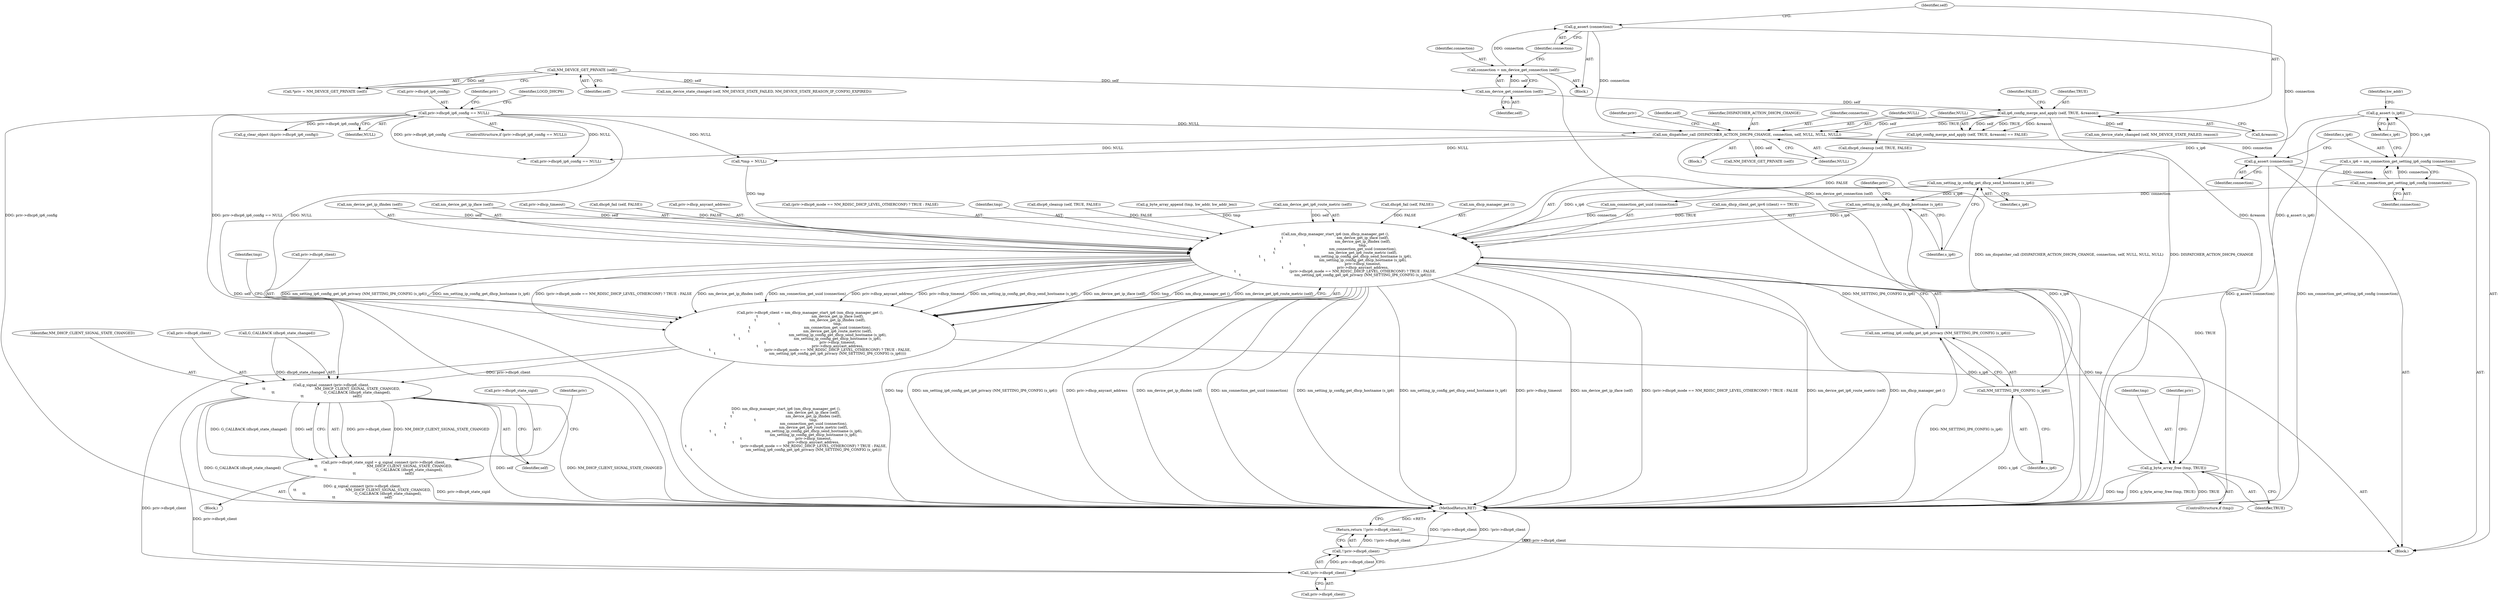 digraph "0_NetworkManager_d5fc88e573fa58b93034b04d35a2454f5d28cad9@API" {
"1006538" [label="(Call,g_assert (s_ip6))"];
"1006534" [label="(Call,s_ip6 = nm_connection_get_setting_ip6_config (connection))"];
"1006536" [label="(Call,nm_connection_get_setting_ip6_config (connection))"];
"1006532" [label="(Call,g_assert (connection))"];
"1006268" [label="(Call,g_assert (connection))"];
"1006264" [label="(Call,connection = nm_device_get_connection (self))"];
"1006266" [label="(Call,nm_device_get_connection (self))"];
"1006238" [label="(Call,NM_DEVICE_GET_PRIVATE (self))"];
"1006288" [label="(Call,nm_dispatcher_call (DISPATCHER_ACTION_DHCP6_CHANGE, connection, self, NULL, NULL, NULL))"];
"1006272" [label="(Call,ip6_config_merge_and_apply (self, TRUE, &reason))"];
"1006246" [label="(Call,priv->dhcp6_ip6_config == NULL)"];
"1006573" [label="(Call,nm_setting_ip_config_get_dhcp_send_hostname (s_ip6))"];
"1006562" [label="(Call,nm_dhcp_manager_start_ip6 (nm_dhcp_manager_get (),\n\t                                                nm_device_get_ip_iface (self),\n\t                                                nm_device_get_ip_ifindex (self),\n\t                                                tmp,\n\t                                                nm_connection_get_uuid (connection),\n\t                                                nm_device_get_ip6_route_metric (self),\n\t                                                nm_setting_ip_config_get_dhcp_send_hostname (s_ip6),\n\t                                                nm_setting_ip_config_get_dhcp_hostname (s_ip6),\n\t                                                priv->dhcp_timeout,\n\t                                                priv->dhcp_anycast_address,\n\t                                                (priv->dhcp6_mode == NM_RDISC_DHCP_LEVEL_OTHERCONF) ? TRUE : FALSE,\n\t                                                nm_setting_ip6_config_get_ip6_privacy (NM_SETTING_IP6_CONFIG (s_ip6))))"];
"1006558" [label="(Call,priv->dhcp6_client = nm_dhcp_manager_start_ip6 (nm_dhcp_manager_get (),\n\t                                                nm_device_get_ip_iface (self),\n\t                                                nm_device_get_ip_ifindex (self),\n\t                                                tmp,\n\t                                                nm_connection_get_uuid (connection),\n\t                                                nm_device_get_ip6_route_metric (self),\n\t                                                nm_setting_ip_config_get_dhcp_send_hostname (s_ip6),\n\t                                                nm_setting_ip_config_get_dhcp_hostname (s_ip6),\n\t                                                priv->dhcp_timeout,\n\t                                                priv->dhcp_anycast_address,\n\t                                                (priv->dhcp6_mode == NM_RDISC_DHCP_LEVEL_OTHERCONF) ? TRUE : FALSE,\n\t                                                nm_setting_ip6_config_get_ip6_privacy (NM_SETTING_IP6_CONFIG (s_ip6))))"];
"1006608" [label="(Call,g_signal_connect (priv->dhcp6_client,\n\t\t                                            NM_DHCP_CLIENT_SIGNAL_STATE_CHANGED,\n\t\t                                            G_CALLBACK (dhcp6_state_changed),\n\t\t                                            self))"];
"1006604" [label="(Call,priv->dhcp6_state_sigid = g_signal_connect (priv->dhcp6_client,\n\t\t                                            NM_DHCP_CLIENT_SIGNAL_STATE_CHANGED,\n\t\t                                            G_CALLBACK (dhcp6_state_changed),\n\t\t                                            self))"];
"1006618" [label="(Call,!priv->dhcp6_client)"];
"1006617" [label="(Call,!!priv->dhcp6_client)"];
"1006616" [label="(Return,return !!priv->dhcp6_client;)"];
"1006596" [label="(Call,g_byte_array_free (tmp, TRUE))"];
"1006575" [label="(Call,nm_setting_ip_config_get_dhcp_hostname (s_ip6))"];
"1006592" [label="(Call,NM_SETTING_IP6_CONFIG (s_ip6))"];
"1006591" [label="(Call,nm_setting_ip6_config_get_ip6_privacy (NM_SETTING_IP6_CONFIG (s_ip6)))"];
"1006289" [label="(Identifier,DISPATCHER_ACTION_DHCP6_CHANGE)"];
"1006510" [label="(Call,dhcp6_fail (self, FALSE))"];
"1006563" [label="(Call,nm_dhcp_manager_get ())"];
"1006566" [label="(Call,nm_device_get_ip_ifindex (self))"];
"1006612" [label="(Identifier,NM_DHCP_CLIENT_SIGNAL_STATE_CHANGED)"];
"1006277" [label="(Identifier,FALSE)"];
"1006603" [label="(Block,)"];
"1006592" [label="(Call,NM_SETTING_IP6_CONFIG (s_ip6))"];
"1006608" [label="(Call,g_signal_connect (priv->dhcp6_client,\n\t\t                                            NM_DHCP_CLIENT_SIGNAL_STATE_CHANGED,\n\t\t                                            G_CALLBACK (dhcp6_state_changed),\n\t\t                                            self))"];
"1006619" [label="(Call,priv->dhcp6_client)"];
"1006288" [label="(Call,nm_dispatcher_call (DISPATCHER_ACTION_DHCP6_CHANGE, connection, self, NULL, NULL, NULL))"];
"1006564" [label="(Call,nm_device_get_ip_iface (self))"];
"1006596" [label="(Call,g_byte_array_free (tmp, TRUE))"];
"1006615" [label="(Identifier,self)"];
"1006578" [label="(Identifier,priv)"];
"1006301" [label="(Call,dhcp6_cleanup (self, TRUE, FALSE))"];
"1006573" [label="(Call,nm_setting_ip_config_get_dhcp_send_hostname (s_ip6))"];
"1006253" [label="(Identifier,LOGD_DHCP6)"];
"1006290" [label="(Identifier,connection)"];
"1006239" [label="(Identifier,self)"];
"1006558" [label="(Call,priv->dhcp6_client = nm_dhcp_manager_start_ip6 (nm_dhcp_manager_get (),\n\t                                                nm_device_get_ip_iface (self),\n\t                                                nm_device_get_ip_ifindex (self),\n\t                                                tmp,\n\t                                                nm_connection_get_uuid (connection),\n\t                                                nm_device_get_ip6_route_metric (self),\n\t                                                nm_setting_ip_config_get_dhcp_send_hostname (s_ip6),\n\t                                                nm_setting_ip_config_get_dhcp_hostname (s_ip6),\n\t                                                priv->dhcp_timeout,\n\t                                                priv->dhcp_anycast_address,\n\t                                                (priv->dhcp6_mode == NM_RDISC_DHCP_LEVEL_OTHERCONF) ? TRUE : FALSE,\n\t                                                nm_setting_ip6_config_get_ip6_privacy (NM_SETTING_IP6_CONFIG (s_ip6))))"];
"1006559" [label="(Call,priv->dhcp6_client)"];
"1006605" [label="(Call,priv->dhcp6_state_sigid)"];
"1006538" [label="(Call,g_assert (s_ip6))"];
"1006569" [label="(Call,nm_connection_get_uuid (connection))"];
"1006604" [label="(Call,priv->dhcp6_state_sigid = g_signal_connect (priv->dhcp6_client,\n\t\t                                            NM_DHCP_CLIENT_SIGNAL_STATE_CHANGED,\n\t\t                                            G_CALLBACK (dhcp6_state_changed),\n\t\t                                            self))"];
"1006416" [label="(Call,nm_dhcp_client_get_ipv6 (client) == TRUE)"];
"1006264" [label="(Call,connection = nm_device_get_connection (self))"];
"1006574" [label="(Identifier,s_ip6)"];
"1006272" [label="(Call,ip6_config_merge_and_apply (self, TRUE, &reason))"];
"1006250" [label="(Identifier,NULL)"];
"1006535" [label="(Identifier,s_ip6)"];
"1006299" [label="(Call,NM_DEVICE_GET_PRIVATE (self))"];
"1006245" [label="(ControlStructure,if (priv->dhcp6_ip6_config == NULL))"];
"1006577" [label="(Call,priv->dhcp_timeout)"];
"1006497" [label="(Call,dhcp6_fail (self, FALSE))"];
"1006580" [label="(Call,priv->dhcp_anycast_address)"];
"1006238" [label="(Call,NM_DEVICE_GET_PRIVATE (self))"];
"1006609" [label="(Call,priv->dhcp6_client)"];
"1006293" [label="(Identifier,NULL)"];
"1006595" [label="(Identifier,tmp)"];
"1006282" [label="(Call,nm_device_state_changed (self, NM_DEVICE_STATE_FAILED, reason))"];
"1006583" [label="(Call,(priv->dhcp6_mode == NM_RDISC_DHCP_LEVEL_OTHERCONF) ? TRUE : FALSE)"];
"1006618" [label="(Call,!priv->dhcp6_client)"];
"1006274" [label="(Identifier,TRUE)"];
"1006568" [label="(Identifier,tmp)"];
"1006292" [label="(Identifier,NULL)"];
"1006271" [label="(Call,ip6_config_merge_and_apply (self, TRUE, &reason) == FALSE)"];
"1006247" [label="(Call,priv->dhcp6_ip6_config)"];
"1006262" [label="(Identifier,priv)"];
"1006275" [label="(Call,&reason)"];
"1006533" [label="(Identifier,connection)"];
"1006298" [label="(Identifier,priv)"];
"1006462" [label="(Call,priv->dhcp6_ip6_config == NULL)"];
"1006267" [label="(Identifier,self)"];
"1006598" [label="(Identifier,TRUE)"];
"1006617" [label="(Call,!!priv->dhcp6_client)"];
"1006620" [label="(Identifier,priv)"];
"1006255" [label="(Call,nm_device_state_changed (self, NM_DEVICE_STATE_FAILED, NM_DEVICE_STATE_REASON_IP_CONFIG_EXPIRED))"];
"1006294" [label="(Identifier,NULL)"];
"1006269" [label="(Identifier,connection)"];
"1006234" [label="(Block,)"];
"1006265" [label="(Identifier,connection)"];
"1006524" [label="(Call,*tmp = NULL)"];
"1007368" [label="(MethodReturn,RET)"];
"1006541" [label="(Identifier,hw_addr)"];
"1006576" [label="(Identifier,s_ip6)"];
"1006616" [label="(Return,return !!priv->dhcp6_client;)"];
"1006593" [label="(Identifier,s_ip6)"];
"1006266" [label="(Call,nm_device_get_connection (self))"];
"1006534" [label="(Call,s_ip6 = nm_connection_get_setting_ip6_config (connection))"];
"1006536" [label="(Call,nm_connection_get_setting_ip6_config (connection))"];
"1006575" [label="(Call,nm_setting_ip_config_get_dhcp_hostname (s_ip6))"];
"1006291" [label="(Identifier,self)"];
"1006246" [label="(Call,priv->dhcp6_ip6_config == NULL)"];
"1006571" [label="(Call,nm_device_get_ip6_route_metric (self))"];
"1006532" [label="(Call,g_assert (connection))"];
"1006539" [label="(Identifier,s_ip6)"];
"1006601" [label="(Identifier,priv)"];
"1006362" [label="(Call,dhcp6_cleanup (self, TRUE, FALSE))"];
"1006591" [label="(Call,nm_setting_ip6_config_get_ip6_privacy (NM_SETTING_IP6_CONFIG (s_ip6)))"];
"1006236" [label="(Call,*priv = NM_DEVICE_GET_PRIVATE (self))"];
"1006273" [label="(Identifier,self)"];
"1006287" [label="(Block,)"];
"1006594" [label="(ControlStructure,if (tmp))"];
"1006268" [label="(Call,g_assert (connection))"];
"1006597" [label="(Identifier,tmp)"];
"1006562" [label="(Call,nm_dhcp_manager_start_ip6 (nm_dhcp_manager_get (),\n\t                                                nm_device_get_ip_iface (self),\n\t                                                nm_device_get_ip_ifindex (self),\n\t                                                tmp,\n\t                                                nm_connection_get_uuid (connection),\n\t                                                nm_device_get_ip6_route_metric (self),\n\t                                                nm_setting_ip_config_get_dhcp_send_hostname (s_ip6),\n\t                                                nm_setting_ip_config_get_dhcp_hostname (s_ip6),\n\t                                                priv->dhcp_timeout,\n\t                                                priv->dhcp_anycast_address,\n\t                                                (priv->dhcp6_mode == NM_RDISC_DHCP_LEVEL_OTHERCONF) ? TRUE : FALSE,\n\t                                                nm_setting_ip6_config_get_ip6_privacy (NM_SETTING_IP6_CONFIG (s_ip6))))"];
"1006537" [label="(Identifier,connection)"];
"1006554" [label="(Call,g_byte_array_append (tmp, hw_addr, hw_addr_len))"];
"1006613" [label="(Call,G_CALLBACK (dhcp6_state_changed))"];
"1006516" [label="(Block,)"];
"1006434" [label="(Call,g_clear_object (&priv->dhcp6_ip6_config))"];
"1006538" -> "1006516"  [label="AST: "];
"1006538" -> "1006539"  [label="CFG: "];
"1006539" -> "1006538"  [label="AST: "];
"1006541" -> "1006538"  [label="CFG: "];
"1006538" -> "1007368"  [label="DDG: g_assert (s_ip6)"];
"1006534" -> "1006538"  [label="DDG: s_ip6"];
"1006538" -> "1006573"  [label="DDG: s_ip6"];
"1006534" -> "1006516"  [label="AST: "];
"1006534" -> "1006536"  [label="CFG: "];
"1006535" -> "1006534"  [label="AST: "];
"1006536" -> "1006534"  [label="AST: "];
"1006539" -> "1006534"  [label="CFG: "];
"1006534" -> "1007368"  [label="DDG: nm_connection_get_setting_ip6_config (connection)"];
"1006536" -> "1006534"  [label="DDG: connection"];
"1006536" -> "1006537"  [label="CFG: "];
"1006537" -> "1006536"  [label="AST: "];
"1006532" -> "1006536"  [label="DDG: connection"];
"1006536" -> "1006569"  [label="DDG: connection"];
"1006532" -> "1006516"  [label="AST: "];
"1006532" -> "1006533"  [label="CFG: "];
"1006533" -> "1006532"  [label="AST: "];
"1006535" -> "1006532"  [label="CFG: "];
"1006532" -> "1007368"  [label="DDG: g_assert (connection)"];
"1006268" -> "1006532"  [label="DDG: connection"];
"1006288" -> "1006532"  [label="DDG: connection"];
"1006268" -> "1006234"  [label="AST: "];
"1006268" -> "1006269"  [label="CFG: "];
"1006269" -> "1006268"  [label="AST: "];
"1006273" -> "1006268"  [label="CFG: "];
"1006264" -> "1006268"  [label="DDG: connection"];
"1006268" -> "1006288"  [label="DDG: connection"];
"1006264" -> "1006234"  [label="AST: "];
"1006264" -> "1006266"  [label="CFG: "];
"1006265" -> "1006264"  [label="AST: "];
"1006266" -> "1006264"  [label="AST: "];
"1006269" -> "1006264"  [label="CFG: "];
"1006264" -> "1007368"  [label="DDG: nm_device_get_connection (self)"];
"1006266" -> "1006264"  [label="DDG: self"];
"1006266" -> "1006267"  [label="CFG: "];
"1006267" -> "1006266"  [label="AST: "];
"1006238" -> "1006266"  [label="DDG: self"];
"1006266" -> "1006272"  [label="DDG: self"];
"1006238" -> "1006236"  [label="AST: "];
"1006238" -> "1006239"  [label="CFG: "];
"1006239" -> "1006238"  [label="AST: "];
"1006236" -> "1006238"  [label="CFG: "];
"1006238" -> "1006236"  [label="DDG: self"];
"1006238" -> "1006255"  [label="DDG: self"];
"1006288" -> "1006287"  [label="AST: "];
"1006288" -> "1006294"  [label="CFG: "];
"1006289" -> "1006288"  [label="AST: "];
"1006290" -> "1006288"  [label="AST: "];
"1006291" -> "1006288"  [label="AST: "];
"1006292" -> "1006288"  [label="AST: "];
"1006293" -> "1006288"  [label="AST: "];
"1006294" -> "1006288"  [label="AST: "];
"1006298" -> "1006288"  [label="CFG: "];
"1006288" -> "1007368"  [label="DDG: nm_dispatcher_call (DISPATCHER_ACTION_DHCP6_CHANGE, connection, self, NULL, NULL, NULL)"];
"1006288" -> "1007368"  [label="DDG: DISPATCHER_ACTION_DHCP6_CHANGE"];
"1006272" -> "1006288"  [label="DDG: self"];
"1006246" -> "1006288"  [label="DDG: NULL"];
"1006288" -> "1006299"  [label="DDG: self"];
"1006288" -> "1006462"  [label="DDG: NULL"];
"1006288" -> "1006524"  [label="DDG: NULL"];
"1006272" -> "1006271"  [label="AST: "];
"1006272" -> "1006275"  [label="CFG: "];
"1006273" -> "1006272"  [label="AST: "];
"1006274" -> "1006272"  [label="AST: "];
"1006275" -> "1006272"  [label="AST: "];
"1006277" -> "1006272"  [label="CFG: "];
"1006272" -> "1007368"  [label="DDG: &reason"];
"1006272" -> "1006271"  [label="DDG: self"];
"1006272" -> "1006271"  [label="DDG: TRUE"];
"1006272" -> "1006271"  [label="DDG: &reason"];
"1006272" -> "1006282"  [label="DDG: self"];
"1006272" -> "1006301"  [label="DDG: TRUE"];
"1006246" -> "1006245"  [label="AST: "];
"1006246" -> "1006250"  [label="CFG: "];
"1006247" -> "1006246"  [label="AST: "];
"1006250" -> "1006246"  [label="AST: "];
"1006253" -> "1006246"  [label="CFG: "];
"1006262" -> "1006246"  [label="CFG: "];
"1006246" -> "1007368"  [label="DDG: priv->dhcp6_ip6_config == NULL"];
"1006246" -> "1007368"  [label="DDG: NULL"];
"1006246" -> "1007368"  [label="DDG: priv->dhcp6_ip6_config"];
"1006246" -> "1006434"  [label="DDG: priv->dhcp6_ip6_config"];
"1006246" -> "1006462"  [label="DDG: priv->dhcp6_ip6_config"];
"1006246" -> "1006462"  [label="DDG: NULL"];
"1006246" -> "1006524"  [label="DDG: NULL"];
"1006573" -> "1006562"  [label="AST: "];
"1006573" -> "1006574"  [label="CFG: "];
"1006574" -> "1006573"  [label="AST: "];
"1006576" -> "1006573"  [label="CFG: "];
"1006573" -> "1006562"  [label="DDG: s_ip6"];
"1006573" -> "1006575"  [label="DDG: s_ip6"];
"1006562" -> "1006558"  [label="AST: "];
"1006562" -> "1006591"  [label="CFG: "];
"1006563" -> "1006562"  [label="AST: "];
"1006564" -> "1006562"  [label="AST: "];
"1006566" -> "1006562"  [label="AST: "];
"1006568" -> "1006562"  [label="AST: "];
"1006569" -> "1006562"  [label="AST: "];
"1006571" -> "1006562"  [label="AST: "];
"1006575" -> "1006562"  [label="AST: "];
"1006577" -> "1006562"  [label="AST: "];
"1006580" -> "1006562"  [label="AST: "];
"1006583" -> "1006562"  [label="AST: "];
"1006591" -> "1006562"  [label="AST: "];
"1006558" -> "1006562"  [label="CFG: "];
"1006562" -> "1007368"  [label="DDG: nm_device_get_ip_iface (self)"];
"1006562" -> "1007368"  [label="DDG: priv->dhcp_timeout"];
"1006562" -> "1007368"  [label="DDG: (priv->dhcp6_mode == NM_RDISC_DHCP_LEVEL_OTHERCONF) ? TRUE : FALSE"];
"1006562" -> "1007368"  [label="DDG: nm_device_get_ip6_route_metric (self)"];
"1006562" -> "1007368"  [label="DDG: nm_dhcp_manager_get ()"];
"1006562" -> "1007368"  [label="DDG: tmp"];
"1006562" -> "1007368"  [label="DDG: nm_setting_ip6_config_get_ip6_privacy (NM_SETTING_IP6_CONFIG (s_ip6))"];
"1006562" -> "1007368"  [label="DDG: priv->dhcp_anycast_address"];
"1006562" -> "1007368"  [label="DDG: nm_device_get_ip_ifindex (self)"];
"1006562" -> "1007368"  [label="DDG: nm_connection_get_uuid (connection)"];
"1006562" -> "1007368"  [label="DDG: nm_setting_ip_config_get_dhcp_hostname (s_ip6)"];
"1006562" -> "1007368"  [label="DDG: nm_setting_ip_config_get_dhcp_send_hostname (s_ip6)"];
"1006562" -> "1006558"  [label="DDG: nm_setting_ip6_config_get_ip6_privacy (NM_SETTING_IP6_CONFIG (s_ip6))"];
"1006562" -> "1006558"  [label="DDG: nm_setting_ip_config_get_dhcp_hostname (s_ip6)"];
"1006562" -> "1006558"  [label="DDG: (priv->dhcp6_mode == NM_RDISC_DHCP_LEVEL_OTHERCONF) ? TRUE : FALSE"];
"1006562" -> "1006558"  [label="DDG: nm_device_get_ip_ifindex (self)"];
"1006562" -> "1006558"  [label="DDG: nm_connection_get_uuid (connection)"];
"1006562" -> "1006558"  [label="DDG: priv->dhcp_anycast_address"];
"1006562" -> "1006558"  [label="DDG: priv->dhcp_timeout"];
"1006562" -> "1006558"  [label="DDG: nm_setting_ip_config_get_dhcp_send_hostname (s_ip6)"];
"1006562" -> "1006558"  [label="DDG: nm_device_get_ip_iface (self)"];
"1006562" -> "1006558"  [label="DDG: tmp"];
"1006562" -> "1006558"  [label="DDG: nm_dhcp_manager_get ()"];
"1006562" -> "1006558"  [label="DDG: nm_device_get_ip6_route_metric (self)"];
"1006564" -> "1006562"  [label="DDG: self"];
"1006566" -> "1006562"  [label="DDG: self"];
"1006554" -> "1006562"  [label="DDG: tmp"];
"1006524" -> "1006562"  [label="DDG: tmp"];
"1006569" -> "1006562"  [label="DDG: connection"];
"1006571" -> "1006562"  [label="DDG: self"];
"1006575" -> "1006562"  [label="DDG: s_ip6"];
"1006416" -> "1006562"  [label="DDG: TRUE"];
"1006301" -> "1006562"  [label="DDG: FALSE"];
"1006362" -> "1006562"  [label="DDG: FALSE"];
"1006497" -> "1006562"  [label="DDG: FALSE"];
"1006510" -> "1006562"  [label="DDG: FALSE"];
"1006591" -> "1006562"  [label="DDG: NM_SETTING_IP6_CONFIG (s_ip6)"];
"1006562" -> "1006596"  [label="DDG: tmp"];
"1006558" -> "1006516"  [label="AST: "];
"1006559" -> "1006558"  [label="AST: "];
"1006595" -> "1006558"  [label="CFG: "];
"1006558" -> "1007368"  [label="DDG: nm_dhcp_manager_start_ip6 (nm_dhcp_manager_get (),\n\t                                                nm_device_get_ip_iface (self),\n\t                                                nm_device_get_ip_ifindex (self),\n\t                                                tmp,\n\t                                                nm_connection_get_uuid (connection),\n\t                                                nm_device_get_ip6_route_metric (self),\n\t                                                nm_setting_ip_config_get_dhcp_send_hostname (s_ip6),\n\t                                                nm_setting_ip_config_get_dhcp_hostname (s_ip6),\n\t                                                priv->dhcp_timeout,\n\t                                                priv->dhcp_anycast_address,\n\t                                                (priv->dhcp6_mode == NM_RDISC_DHCP_LEVEL_OTHERCONF) ? TRUE : FALSE,\n\t                                                nm_setting_ip6_config_get_ip6_privacy (NM_SETTING_IP6_CONFIG (s_ip6)))"];
"1006558" -> "1006608"  [label="DDG: priv->dhcp6_client"];
"1006558" -> "1006618"  [label="DDG: priv->dhcp6_client"];
"1006608" -> "1006604"  [label="AST: "];
"1006608" -> "1006615"  [label="CFG: "];
"1006609" -> "1006608"  [label="AST: "];
"1006612" -> "1006608"  [label="AST: "];
"1006613" -> "1006608"  [label="AST: "];
"1006615" -> "1006608"  [label="AST: "];
"1006604" -> "1006608"  [label="CFG: "];
"1006608" -> "1007368"  [label="DDG: self"];
"1006608" -> "1007368"  [label="DDG: NM_DHCP_CLIENT_SIGNAL_STATE_CHANGED"];
"1006608" -> "1007368"  [label="DDG: G_CALLBACK (dhcp6_state_changed)"];
"1006608" -> "1006604"  [label="DDG: priv->dhcp6_client"];
"1006608" -> "1006604"  [label="DDG: NM_DHCP_CLIENT_SIGNAL_STATE_CHANGED"];
"1006608" -> "1006604"  [label="DDG: G_CALLBACK (dhcp6_state_changed)"];
"1006608" -> "1006604"  [label="DDG: self"];
"1006613" -> "1006608"  [label="DDG: dhcp6_state_changed"];
"1006571" -> "1006608"  [label="DDG: self"];
"1006608" -> "1006618"  [label="DDG: priv->dhcp6_client"];
"1006604" -> "1006603"  [label="AST: "];
"1006605" -> "1006604"  [label="AST: "];
"1006620" -> "1006604"  [label="CFG: "];
"1006604" -> "1007368"  [label="DDG: g_signal_connect (priv->dhcp6_client,\n\t\t                                            NM_DHCP_CLIENT_SIGNAL_STATE_CHANGED,\n\t\t                                            G_CALLBACK (dhcp6_state_changed),\n\t\t                                            self)"];
"1006604" -> "1007368"  [label="DDG: priv->dhcp6_state_sigid"];
"1006618" -> "1006617"  [label="AST: "];
"1006618" -> "1006619"  [label="CFG: "];
"1006619" -> "1006618"  [label="AST: "];
"1006617" -> "1006618"  [label="CFG: "];
"1006618" -> "1007368"  [label="DDG: priv->dhcp6_client"];
"1006618" -> "1006617"  [label="DDG: priv->dhcp6_client"];
"1006617" -> "1006616"  [label="AST: "];
"1006616" -> "1006617"  [label="CFG: "];
"1006617" -> "1007368"  [label="DDG: !priv->dhcp6_client"];
"1006617" -> "1007368"  [label="DDG: !!priv->dhcp6_client"];
"1006617" -> "1006616"  [label="DDG: !!priv->dhcp6_client"];
"1006616" -> "1006516"  [label="AST: "];
"1007368" -> "1006616"  [label="CFG: "];
"1006616" -> "1007368"  [label="DDG: <RET>"];
"1006596" -> "1006594"  [label="AST: "];
"1006596" -> "1006598"  [label="CFG: "];
"1006597" -> "1006596"  [label="AST: "];
"1006598" -> "1006596"  [label="AST: "];
"1006601" -> "1006596"  [label="CFG: "];
"1006596" -> "1007368"  [label="DDG: tmp"];
"1006596" -> "1007368"  [label="DDG: g_byte_array_free (tmp, TRUE)"];
"1006596" -> "1007368"  [label="DDG: TRUE"];
"1006416" -> "1006596"  [label="DDG: TRUE"];
"1006575" -> "1006576"  [label="CFG: "];
"1006576" -> "1006575"  [label="AST: "];
"1006578" -> "1006575"  [label="CFG: "];
"1006575" -> "1006592"  [label="DDG: s_ip6"];
"1006592" -> "1006591"  [label="AST: "];
"1006592" -> "1006593"  [label="CFG: "];
"1006593" -> "1006592"  [label="AST: "];
"1006591" -> "1006592"  [label="CFG: "];
"1006592" -> "1007368"  [label="DDG: s_ip6"];
"1006592" -> "1006591"  [label="DDG: s_ip6"];
"1006591" -> "1007368"  [label="DDG: NM_SETTING_IP6_CONFIG (s_ip6)"];
}
